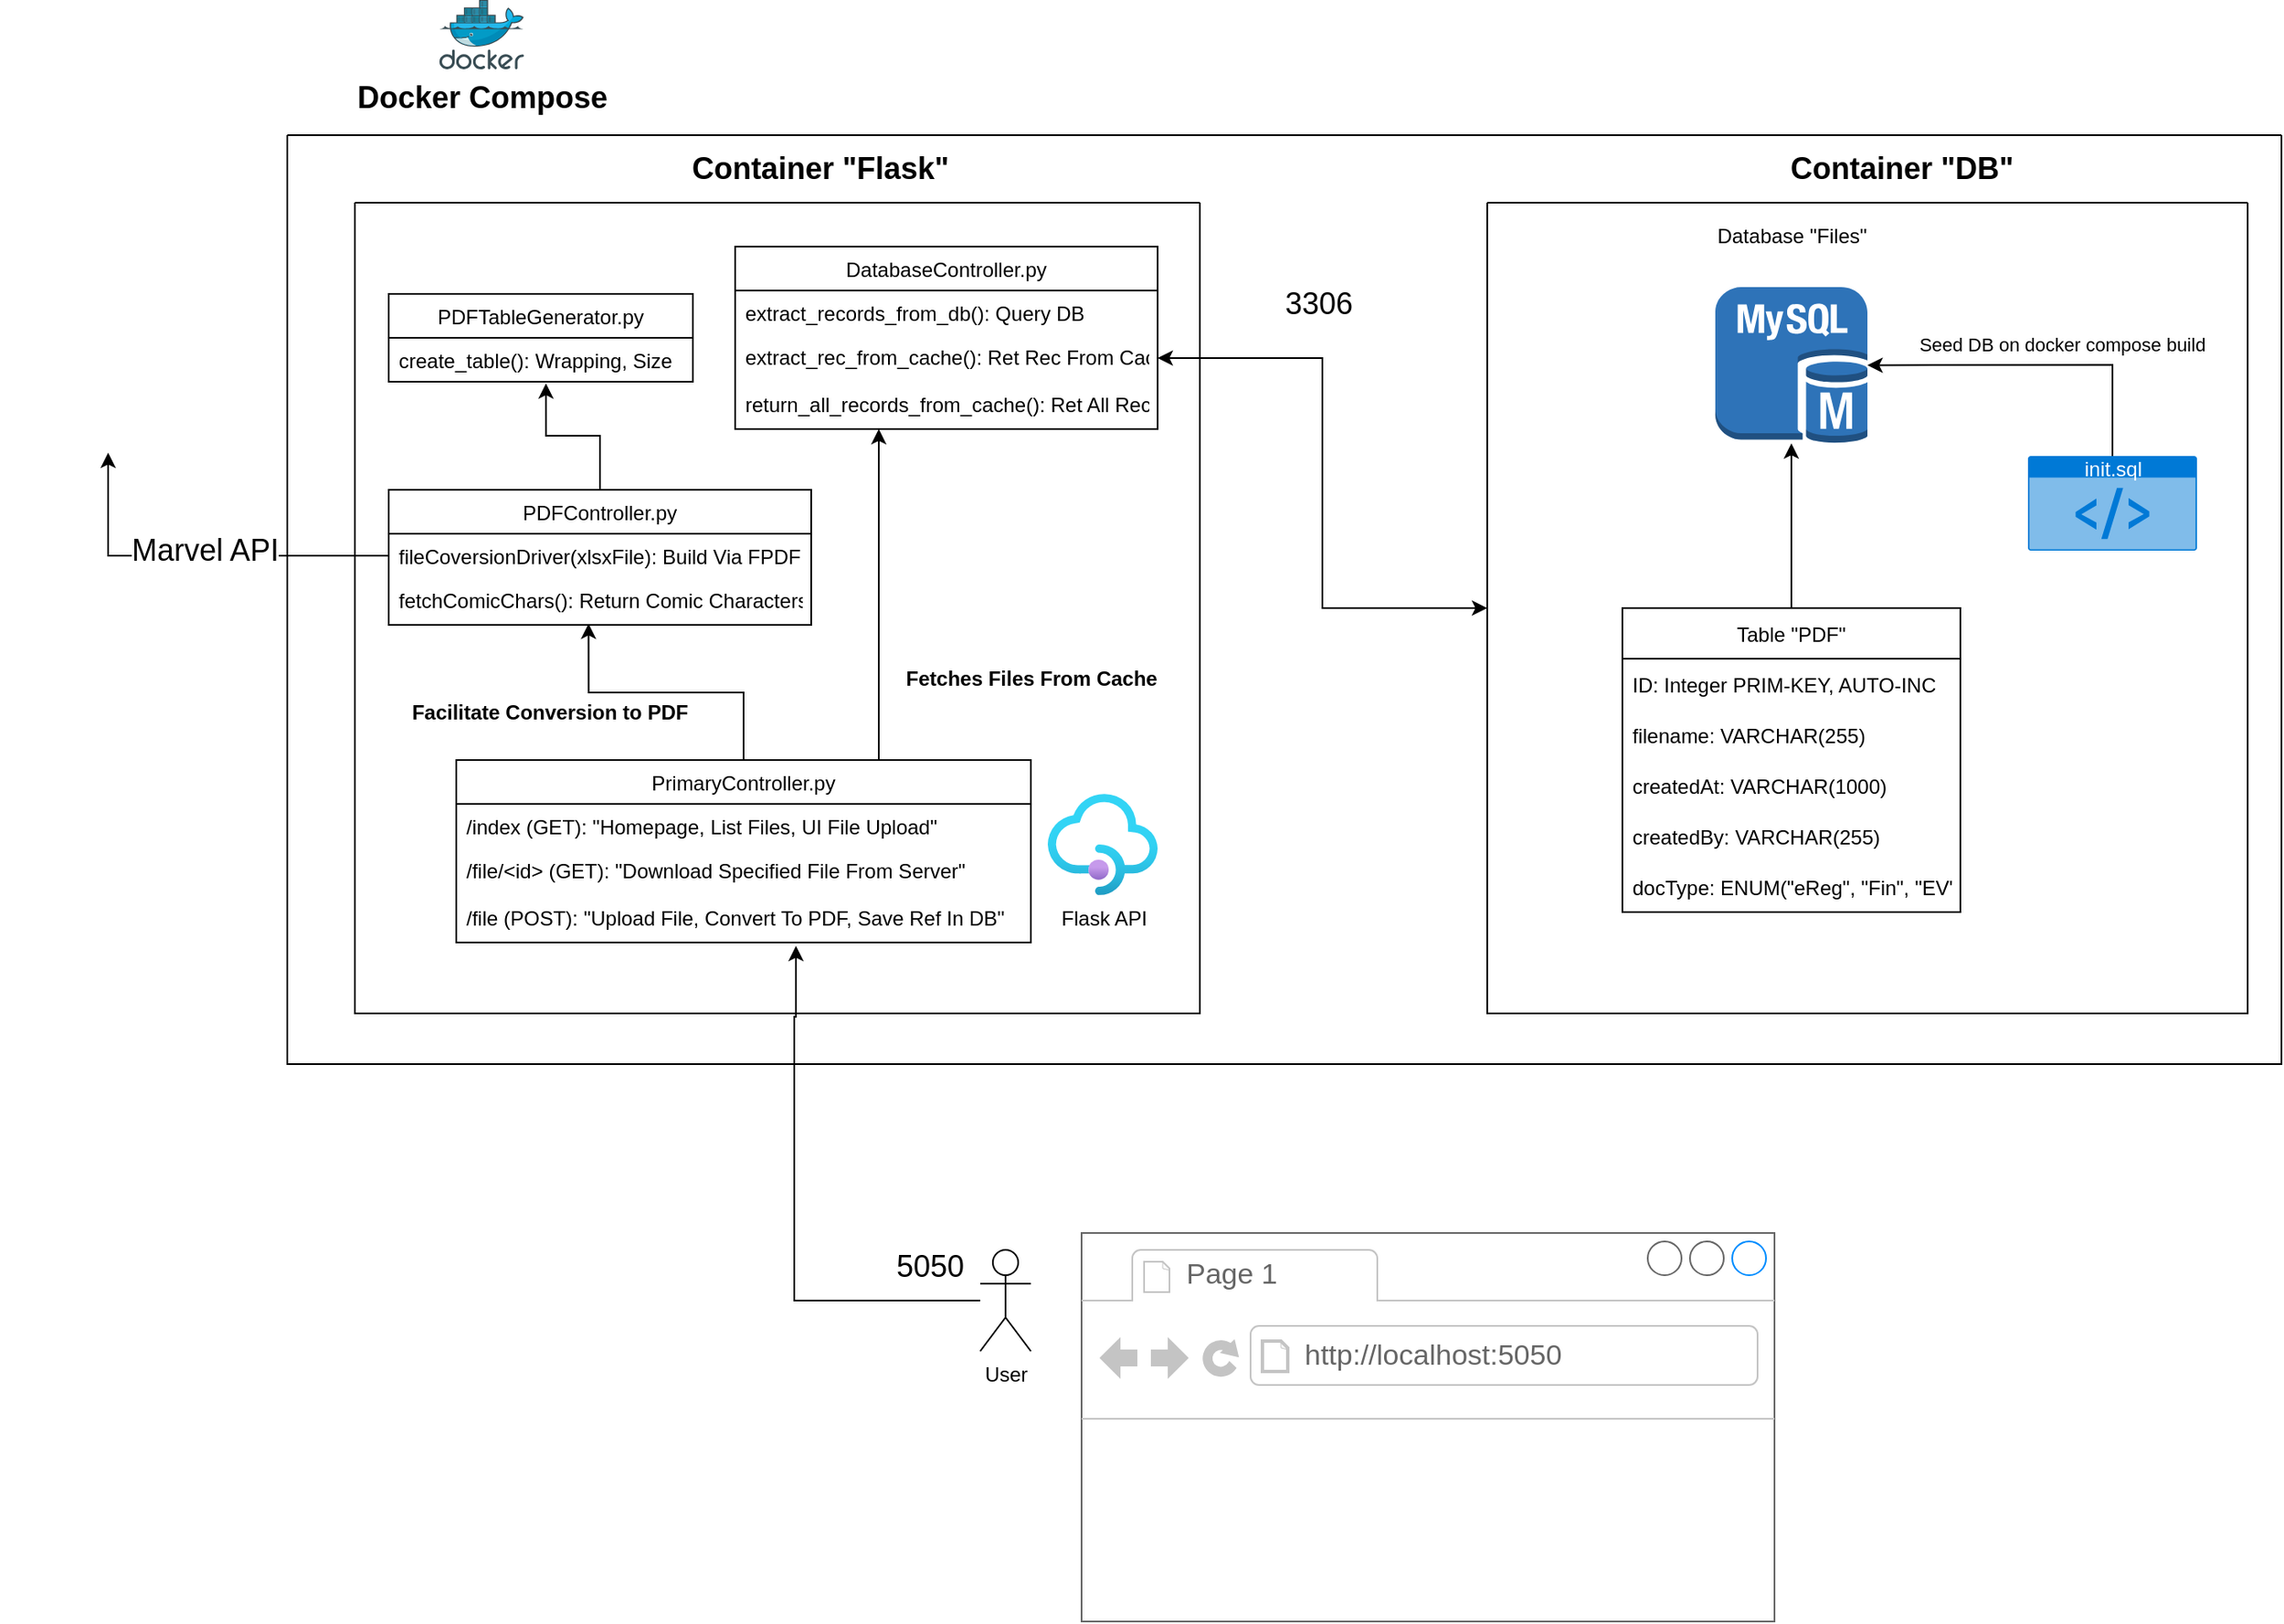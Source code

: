 <mxfile version="20.1.3" type="device"><diagram id="ARF-ZzwLrf8F8c2BUnK4" name="Page-1"><mxGraphModel dx="1796" dy="563" grid="1" gridSize="10" guides="1" tooltips="1" connect="1" arrows="1" fold="1" page="1" pageScale="1" pageWidth="850" pageHeight="1100" math="0" shadow="0"><root><mxCell id="0"/><mxCell id="1" parent="0"/><mxCell id="Bk9V5WnE8vp86V8MFsY--1" value="" style="swimlane;startSize=0;" parent="1" vertex="1"><mxGeometry x="480" y="120" width="450" height="480" as="geometry"/></mxCell><mxCell id="Bk9V5WnE8vp86V8MFsY--15" value="" style="outlineConnect=0;dashed=0;verticalLabelPosition=bottom;verticalAlign=top;align=center;html=1;shape=mxgraph.aws3.mysql_db_instance;fillColor=#2E73B8;gradientColor=none;" parent="Bk9V5WnE8vp86V8MFsY--1" vertex="1"><mxGeometry x="135" y="50" width="90" height="92.5" as="geometry"/></mxCell><mxCell id="Bk9V5WnE8vp86V8MFsY--39" style="edgeStyle=none;rounded=0;orthogonalLoop=1;jettySize=auto;html=1;" parent="Bk9V5WnE8vp86V8MFsY--1" source="Bk9V5WnE8vp86V8MFsY--21" target="Bk9V5WnE8vp86V8MFsY--15" edge="1"><mxGeometry relative="1" as="geometry"/></mxCell><mxCell id="Bk9V5WnE8vp86V8MFsY--21" value="Table &quot;PDF&quot;" style="swimlane;fontStyle=0;childLayout=stackLayout;horizontal=1;startSize=30;horizontalStack=0;resizeParent=1;resizeParentMax=0;resizeLast=0;collapsible=1;marginBottom=0;" parent="Bk9V5WnE8vp86V8MFsY--1" vertex="1"><mxGeometry x="80" y="240" width="200" height="180" as="geometry"/></mxCell><mxCell id="Bk9V5WnE8vp86V8MFsY--22" value="ID: Integer PRIM-KEY, AUTO-INC" style="text;strokeColor=none;fillColor=none;align=left;verticalAlign=middle;spacingLeft=4;spacingRight=4;overflow=hidden;points=[[0,0.5],[1,0.5]];portConstraint=eastwest;rotatable=0;" parent="Bk9V5WnE8vp86V8MFsY--21" vertex="1"><mxGeometry y="30" width="200" height="30" as="geometry"/></mxCell><mxCell id="Bk9V5WnE8vp86V8MFsY--23" value="filename: VARCHAR(255)" style="text;strokeColor=none;fillColor=none;align=left;verticalAlign=middle;spacingLeft=4;spacingRight=4;overflow=hidden;points=[[0,0.5],[1,0.5]];portConstraint=eastwest;rotatable=0;" parent="Bk9V5WnE8vp86V8MFsY--21" vertex="1"><mxGeometry y="60" width="200" height="30" as="geometry"/></mxCell><mxCell id="Bk9V5WnE8vp86V8MFsY--36" value="createdAt: VARCHAR(1000)" style="text;strokeColor=none;fillColor=none;align=left;verticalAlign=middle;spacingLeft=4;spacingRight=4;overflow=hidden;points=[[0,0.5],[1,0.5]];portConstraint=eastwest;rotatable=0;" parent="Bk9V5WnE8vp86V8MFsY--21" vertex="1"><mxGeometry y="90" width="200" height="30" as="geometry"/></mxCell><mxCell id="Bk9V5WnE8vp86V8MFsY--37" value="createdBy: VARCHAR(255)" style="text;strokeColor=none;fillColor=none;align=left;verticalAlign=middle;spacingLeft=4;spacingRight=4;overflow=hidden;points=[[0,0.5],[1,0.5]];portConstraint=eastwest;rotatable=0;" parent="Bk9V5WnE8vp86V8MFsY--21" vertex="1"><mxGeometry y="120" width="200" height="30" as="geometry"/></mxCell><mxCell id="Bk9V5WnE8vp86V8MFsY--38" value="docType: ENUM(&quot;eReg&quot;, &quot;Fin&quot;, &quot;EV&quot;)" style="text;strokeColor=none;fillColor=none;align=left;verticalAlign=middle;spacingLeft=4;spacingRight=4;overflow=hidden;points=[[0,0.5],[1,0.5]];portConstraint=eastwest;rotatable=0;" parent="Bk9V5WnE8vp86V8MFsY--21" vertex="1"><mxGeometry y="150" width="200" height="30" as="geometry"/></mxCell><mxCell id="Bk9V5WnE8vp86V8MFsY--45" style="edgeStyle=none;rounded=0;orthogonalLoop=1;jettySize=auto;html=1;entryX=1;entryY=0.5;entryDx=0;entryDy=0;entryPerimeter=0;" parent="Bk9V5WnE8vp86V8MFsY--1" source="Bk9V5WnE8vp86V8MFsY--43" target="Bk9V5WnE8vp86V8MFsY--15" edge="1"><mxGeometry relative="1" as="geometry"><Array as="points"><mxPoint x="370" y="96"/></Array></mxGeometry></mxCell><mxCell id="v18a-A8XelUeHyi_DC4c-1" value="Seed DB on docker compose build" style="edgeLabel;html=1;align=center;verticalAlign=middle;resizable=0;points=[];" vertex="1" connectable="0" parent="Bk9V5WnE8vp86V8MFsY--45"><mxGeometry x="0.357" y="-3" relative="1" as="geometry"><mxPoint x="51" y="-9" as="offset"/></mxGeometry></mxCell><mxCell id="Bk9V5WnE8vp86V8MFsY--43" value="init.sql" style="html=1;strokeColor=none;fillColor=#0079D6;labelPosition=center;verticalLabelPosition=middle;verticalAlign=top;align=center;fontSize=12;outlineConnect=0;spacingTop=-6;fontColor=#FFFFFF;sketch=0;shape=mxgraph.sitemap.script;" parent="Bk9V5WnE8vp86V8MFsY--1" vertex="1"><mxGeometry x="320" y="150" width="100" height="56" as="geometry"/></mxCell><mxCell id="Bk9V5WnE8vp86V8MFsY--2" value="" style="swimlane;startSize=0;" parent="1" vertex="1"><mxGeometry x="-190" y="120" width="500" height="480" as="geometry"/></mxCell><mxCell id="Bk9V5WnE8vp86V8MFsY--66" style="edgeStyle=orthogonalEdgeStyle;rounded=0;orthogonalLoop=1;jettySize=auto;html=1;entryX=0.473;entryY=0.973;entryDx=0;entryDy=0;entryPerimeter=0;fontSize=18;" parent="Bk9V5WnE8vp86V8MFsY--2" source="Bk9V5WnE8vp86V8MFsY--11" target="Bk9V5WnE8vp86V8MFsY--64" edge="1"><mxGeometry relative="1" as="geometry"/></mxCell><mxCell id="Bk9V5WnE8vp86V8MFsY--11" value="PrimaryController.py" style="swimlane;fontStyle=0;childLayout=stackLayout;horizontal=1;startSize=26;fillColor=none;horizontalStack=0;resizeParent=1;resizeParentMax=0;resizeLast=0;collapsible=1;marginBottom=0;" parent="Bk9V5WnE8vp86V8MFsY--2" vertex="1"><mxGeometry x="60" y="330" width="340" height="108" as="geometry"/></mxCell><mxCell id="Bk9V5WnE8vp86V8MFsY--12" value="/index (GET): &quot;Homepage, List Files, UI File Upload&quot;" style="text;strokeColor=none;fillColor=none;align=left;verticalAlign=top;spacingLeft=4;spacingRight=4;overflow=hidden;rotatable=0;points=[[0,0.5],[1,0.5]];portConstraint=eastwest;" parent="Bk9V5WnE8vp86V8MFsY--11" vertex="1"><mxGeometry y="26" width="340" height="26" as="geometry"/></mxCell><mxCell id="Bk9V5WnE8vp86V8MFsY--14" value="/file/&lt;id&gt; (GET): &quot;Download Specified File From Server&quot;" style="text;strokeColor=none;fillColor=none;align=left;verticalAlign=top;spacingLeft=4;spacingRight=4;overflow=hidden;rotatable=0;points=[[0,0.5],[1,0.5]];portConstraint=eastwest;" parent="Bk9V5WnE8vp86V8MFsY--11" vertex="1"><mxGeometry y="52" width="340" height="28" as="geometry"/></mxCell><mxCell id="Bk9V5WnE8vp86V8MFsY--56" value="/file (POST): &quot;Upload File, Convert To PDF, Save Ref In DB&quot;" style="text;strokeColor=none;fillColor=none;align=left;verticalAlign=top;spacingLeft=4;spacingRight=4;overflow=hidden;rotatable=0;points=[[0,0.5],[1,0.5]];portConstraint=eastwest;" parent="Bk9V5WnE8vp86V8MFsY--11" vertex="1"><mxGeometry y="80" width="340" height="28" as="geometry"/></mxCell><mxCell id="Bk9V5WnE8vp86V8MFsY--62" value="PDFController.py" style="swimlane;fontStyle=0;childLayout=stackLayout;horizontal=1;startSize=26;fillColor=none;horizontalStack=0;resizeParent=1;resizeParentMax=0;resizeLast=0;collapsible=1;marginBottom=0;" parent="Bk9V5WnE8vp86V8MFsY--2" vertex="1"><mxGeometry x="20" y="170" width="250" height="80" as="geometry"/></mxCell><mxCell id="Bk9V5WnE8vp86V8MFsY--63" value="fileCoversionDriver(xlsxFile): Build Via FPDF" style="text;strokeColor=none;fillColor=none;align=left;verticalAlign=top;spacingLeft=4;spacingRight=4;overflow=hidden;rotatable=0;points=[[0,0.5],[1,0.5]];portConstraint=eastwest;" parent="Bk9V5WnE8vp86V8MFsY--62" vertex="1"><mxGeometry y="26" width="250" height="26" as="geometry"/></mxCell><mxCell id="Bk9V5WnE8vp86V8MFsY--64" value="fetchComicChars(): Return Comic Characters" style="text;strokeColor=none;fillColor=none;align=left;verticalAlign=top;spacingLeft=4;spacingRight=4;overflow=hidden;rotatable=0;points=[[0,0.5],[1,0.5]];portConstraint=eastwest;" parent="Bk9V5WnE8vp86V8MFsY--62" vertex="1"><mxGeometry y="52" width="250" height="28" as="geometry"/></mxCell><mxCell id="Bk9V5WnE8vp86V8MFsY--48" style="edgeStyle=orthogonalEdgeStyle;rounded=0;orthogonalLoop=1;jettySize=auto;html=1;" parent="1" source="Bk9V5WnE8vp86V8MFsY--3" edge="1"><mxGeometry relative="1" as="geometry"><mxPoint x="71" y="560" as="targetPoint"/><Array as="points"><mxPoint x="70" y="770"/><mxPoint x="70" y="602"/></Array></mxGeometry></mxCell><mxCell id="Bk9V5WnE8vp86V8MFsY--3" value="User" style="shape=umlActor;verticalLabelPosition=bottom;verticalAlign=top;html=1;outlineConnect=0;" parent="1" vertex="1"><mxGeometry x="180" y="740" width="30" height="60" as="geometry"/></mxCell><mxCell id="Bk9V5WnE8vp86V8MFsY--9" value="&lt;b&gt;&lt;font style=&quot;font-size: 18px;&quot;&gt;Container &quot;Flask&quot;&lt;/font&gt;&lt;/b&gt;" style="text;html=1;align=center;verticalAlign=middle;resizable=0;points=[];autosize=1;strokeColor=none;fillColor=none;" parent="1" vertex="1"><mxGeometry y="90" width="170" height="20" as="geometry"/></mxCell><mxCell id="Bk9V5WnE8vp86V8MFsY--10" value="&lt;b&gt;&lt;font style=&quot;font-size: 18px;&quot;&gt;Container &quot;DB&quot;&lt;/font&gt;&lt;/b&gt;" style="text;html=1;align=center;verticalAlign=middle;resizable=0;points=[];autosize=1;strokeColor=none;fillColor=none;" parent="1" vertex="1"><mxGeometry x="650" y="90" width="150" height="20" as="geometry"/></mxCell><mxCell id="Bk9V5WnE8vp86V8MFsY--40" value="Database &quot;Files&quot;" style="text;html=1;align=center;verticalAlign=middle;resizable=0;points=[];autosize=1;strokeColor=none;fillColor=none;" parent="1" vertex="1"><mxGeometry x="605" y="125" width="110" height="30" as="geometry"/></mxCell><mxCell id="Bk9V5WnE8vp86V8MFsY--49" value="" style="strokeWidth=1;shadow=0;dashed=0;align=center;html=1;shape=mxgraph.mockup.containers.browserWindow;rSize=0;strokeColor=#666666;strokeColor2=#008cff;strokeColor3=#c4c4c4;mainText=,;recursiveResize=0;" parent="1" vertex="1"><mxGeometry x="240" y="730" width="410" height="230" as="geometry"/></mxCell><mxCell id="Bk9V5WnE8vp86V8MFsY--50" value="Page 1" style="strokeWidth=1;shadow=0;dashed=0;align=center;html=1;shape=mxgraph.mockup.containers.anchor;fontSize=17;fontColor=#666666;align=left;" parent="Bk9V5WnE8vp86V8MFsY--49" vertex="1"><mxGeometry x="60" y="12" width="110" height="26" as="geometry"/></mxCell><mxCell id="Bk9V5WnE8vp86V8MFsY--51" value="http://localhost:5050" style="strokeWidth=1;shadow=0;dashed=0;align=center;html=1;shape=mxgraph.mockup.containers.anchor;rSize=0;fontSize=17;fontColor=#666666;align=left;" parent="Bk9V5WnE8vp86V8MFsY--49" vertex="1"><mxGeometry x="130" y="60" width="250" height="26" as="geometry"/></mxCell><mxCell id="Bk9V5WnE8vp86V8MFsY--52" value="5050" style="text;html=1;align=center;verticalAlign=middle;resizable=0;points=[];autosize=1;strokeColor=none;fillColor=none;fontSize=18;" parent="1" vertex="1"><mxGeometry x="120" y="735" width="60" height="30" as="geometry"/></mxCell><mxCell id="Bk9V5WnE8vp86V8MFsY--67" value="" style="shape=image;html=1;verticalAlign=top;verticalLabelPosition=bottom;labelBackgroundColor=#ffffff;imageAspect=0;aspect=fixed;image=https://cdn0.iconfinder.com/data/icons/super-batman/24/3151566_-_fork_god_greek_hero_movie_posseidon_water-128.png;fontSize=18;" parent="1" vertex="1"><mxGeometry x="-400" y="140" width="128" height="128" as="geometry"/></mxCell><mxCell id="Bk9V5WnE8vp86V8MFsY--68" style="edgeStyle=orthogonalEdgeStyle;rounded=0;orthogonalLoop=1;jettySize=auto;html=1;entryX=0.5;entryY=1;entryDx=0;entryDy=0;fontSize=18;" parent="1" source="Bk9V5WnE8vp86V8MFsY--63" target="Bk9V5WnE8vp86V8MFsY--67" edge="1"><mxGeometry relative="1" as="geometry"/></mxCell><mxCell id="Bk9V5WnE8vp86V8MFsY--69" value="Marvel API" style="edgeLabel;html=1;align=center;verticalAlign=middle;resizable=0;points=[];fontSize=18;" parent="Bk9V5WnE8vp86V8MFsY--68" vertex="1" connectable="0"><mxGeometry x="-0.031" y="-3" relative="1" as="geometry"><mxPoint x="1" as="offset"/></mxGeometry></mxCell><mxCell id="Bk9V5WnE8vp86V8MFsY--77" value="" style="endArrow=classic;startArrow=classic;html=1;rounded=0;fontSize=18;edgeStyle=orthogonalEdgeStyle;entryX=1;entryY=0.5;entryDx=0;entryDy=0;exitX=0;exitY=0.5;exitDx=0;exitDy=0;" parent="1" source="Bk9V5WnE8vp86V8MFsY--1" target="Bk9V5WnE8vp86V8MFsY--74" edge="1"><mxGeometry width="50" height="50" relative="1" as="geometry"><mxPoint x="120" y="420" as="sourcePoint"/><mxPoint x="170" y="370" as="targetPoint"/></mxGeometry></mxCell><mxCell id="Bk9V5WnE8vp86V8MFsY--78" value="3306" style="text;html=1;align=center;verticalAlign=middle;resizable=0;points=[];autosize=1;strokeColor=none;fillColor=none;fontSize=18;" parent="1" vertex="1"><mxGeometry x="350" y="165" width="60" height="30" as="geometry"/></mxCell><mxCell id="Bk9V5WnE8vp86V8MFsY--79" value="&lt;font style=&quot;font-size: 18px;&quot;&gt;&lt;b&gt;Docker Compose&lt;/b&gt;&lt;/font&gt;" style="sketch=0;aspect=fixed;html=1;points=[];align=center;image;fontSize=12;image=img/lib/mscae/Docker.svg;" parent="1" vertex="1"><mxGeometry x="-140" width="50" height="41" as="geometry"/></mxCell><mxCell id="Bk9V5WnE8vp86V8MFsY--80" value="" style="swimlane;startSize=0;fontSize=18;" parent="1" vertex="1"><mxGeometry x="-230" y="80" width="1180" height="550" as="geometry"/></mxCell><mxCell id="Bk9V5WnE8vp86V8MFsY--82" value="&lt;font size=&quot;1&quot; style=&quot;&quot;&gt;&lt;b style=&quot;font-size: 12px;&quot;&gt;Fetches Files From Cache&lt;/b&gt;&lt;/font&gt;" style="text;html=1;align=center;verticalAlign=middle;resizable=0;points=[];autosize=1;strokeColor=none;fillColor=none;fontSize=18;" parent="Bk9V5WnE8vp86V8MFsY--80" vertex="1"><mxGeometry x="355" y="300" width="170" height="40" as="geometry"/></mxCell><mxCell id="Bk9V5WnE8vp86V8MFsY--72" value="DatabaseController.py" style="swimlane;fontStyle=0;childLayout=stackLayout;horizontal=1;startSize=26;fillColor=none;horizontalStack=0;resizeParent=1;resizeParentMax=0;resizeLast=0;collapsible=1;marginBottom=0;" parent="Bk9V5WnE8vp86V8MFsY--80" vertex="1"><mxGeometry x="265" y="66" width="250" height="108" as="geometry"/></mxCell><mxCell id="Bk9V5WnE8vp86V8MFsY--73" value="extract_records_from_db(): Query DB" style="text;strokeColor=none;fillColor=none;align=left;verticalAlign=top;spacingLeft=4;spacingRight=4;overflow=hidden;rotatable=0;points=[[0,0.5],[1,0.5]];portConstraint=eastwest;" parent="Bk9V5WnE8vp86V8MFsY--72" vertex="1"><mxGeometry y="26" width="250" height="26" as="geometry"/></mxCell><mxCell id="Bk9V5WnE8vp86V8MFsY--74" value="extract_rec_from_cache(): Ret Rec From Cache" style="text;strokeColor=none;fillColor=none;align=left;verticalAlign=top;spacingLeft=4;spacingRight=4;overflow=hidden;rotatable=0;points=[[0,0.5],[1,0.5]];portConstraint=eastwest;" parent="Bk9V5WnE8vp86V8MFsY--72" vertex="1"><mxGeometry y="52" width="250" height="28" as="geometry"/></mxCell><mxCell id="Bk9V5WnE8vp86V8MFsY--75" value="return_all_records_from_cache(): Ret All Rec" style="text;strokeColor=none;fillColor=none;align=left;verticalAlign=top;spacingLeft=4;spacingRight=4;overflow=hidden;rotatable=0;points=[[0,0.5],[1,0.5]];portConstraint=eastwest;" parent="Bk9V5WnE8vp86V8MFsY--72" vertex="1"><mxGeometry y="80" width="250" height="28" as="geometry"/></mxCell><mxCell id="Bk9V5WnE8vp86V8MFsY--54" value="Flask API" style="aspect=fixed;html=1;points=[];align=center;image;fontSize=12;image=img/lib/azure2/integration/API_Management_Services.svg;" parent="Bk9V5WnE8vp86V8MFsY--80" vertex="1"><mxGeometry x="450" y="390" width="65" height="60" as="geometry"/></mxCell><mxCell id="v18a-A8XelUeHyi_DC4c-5" value="&lt;span style=&quot;font-size: 12px;&quot;&gt;&lt;b&gt;Facilitate Conversion to PDF&lt;/b&gt;&lt;/span&gt;" style="text;html=1;align=center;verticalAlign=middle;resizable=0;points=[];autosize=1;strokeColor=none;fillColor=none;fontSize=18;" vertex="1" parent="Bk9V5WnE8vp86V8MFsY--80"><mxGeometry x="60" y="320" width="190" height="40" as="geometry"/></mxCell><mxCell id="v18a-A8XelUeHyi_DC4c-6" value="PDFTableGenerator.py" style="swimlane;fontStyle=0;childLayout=stackLayout;horizontal=1;startSize=26;fillColor=none;horizontalStack=0;resizeParent=1;resizeParentMax=0;resizeLast=0;collapsible=1;marginBottom=0;" vertex="1" parent="Bk9V5WnE8vp86V8MFsY--80"><mxGeometry x="60" y="94" width="180" height="52" as="geometry"/></mxCell><mxCell id="v18a-A8XelUeHyi_DC4c-7" value="create_table(): Wrapping, Size" style="text;strokeColor=none;fillColor=none;align=left;verticalAlign=top;spacingLeft=4;spacingRight=4;overflow=hidden;rotatable=0;points=[[0,0.5],[1,0.5]];portConstraint=eastwest;" vertex="1" parent="v18a-A8XelUeHyi_DC4c-6"><mxGeometry y="26" width="180" height="26" as="geometry"/></mxCell><mxCell id="v18a-A8XelUeHyi_DC4c-3" style="edgeStyle=orthogonalEdgeStyle;rounded=0;orthogonalLoop=1;jettySize=auto;html=1;" edge="1" parent="1" source="Bk9V5WnE8vp86V8MFsY--11" target="Bk9V5WnE8vp86V8MFsY--75"><mxGeometry relative="1" as="geometry"><Array as="points"><mxPoint x="120" y="370"/><mxPoint x="120" y="370"/></Array></mxGeometry></mxCell><mxCell id="v18a-A8XelUeHyi_DC4c-11" style="edgeStyle=orthogonalEdgeStyle;rounded=0;orthogonalLoop=1;jettySize=auto;html=1;entryX=0.517;entryY=1.038;entryDx=0;entryDy=0;entryPerimeter=0;fontSize=12;" edge="1" parent="1" source="Bk9V5WnE8vp86V8MFsY--62" target="v18a-A8XelUeHyi_DC4c-7"><mxGeometry relative="1" as="geometry"/></mxCell></root></mxGraphModel></diagram></mxfile>